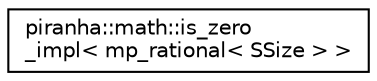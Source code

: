 digraph "Graphical Class Hierarchy"
{
  edge [fontname="Helvetica",fontsize="10",labelfontname="Helvetica",labelfontsize="10"];
  node [fontname="Helvetica",fontsize="10",shape=record];
  rankdir="LR";
  Node0 [label="piranha::math::is_zero\l_impl\< mp_rational\< SSize \> \>",height=0.2,width=0.4,color="black", fillcolor="white", style="filled",URL="$structpiranha_1_1math_1_1is__zero__impl_3_01mp__rational_3_01_s_size_01_4_01_4.html",tooltip="Specialisation of the implementation of piranha::math::is_zero() for piranha::mp_rational. "];
}

